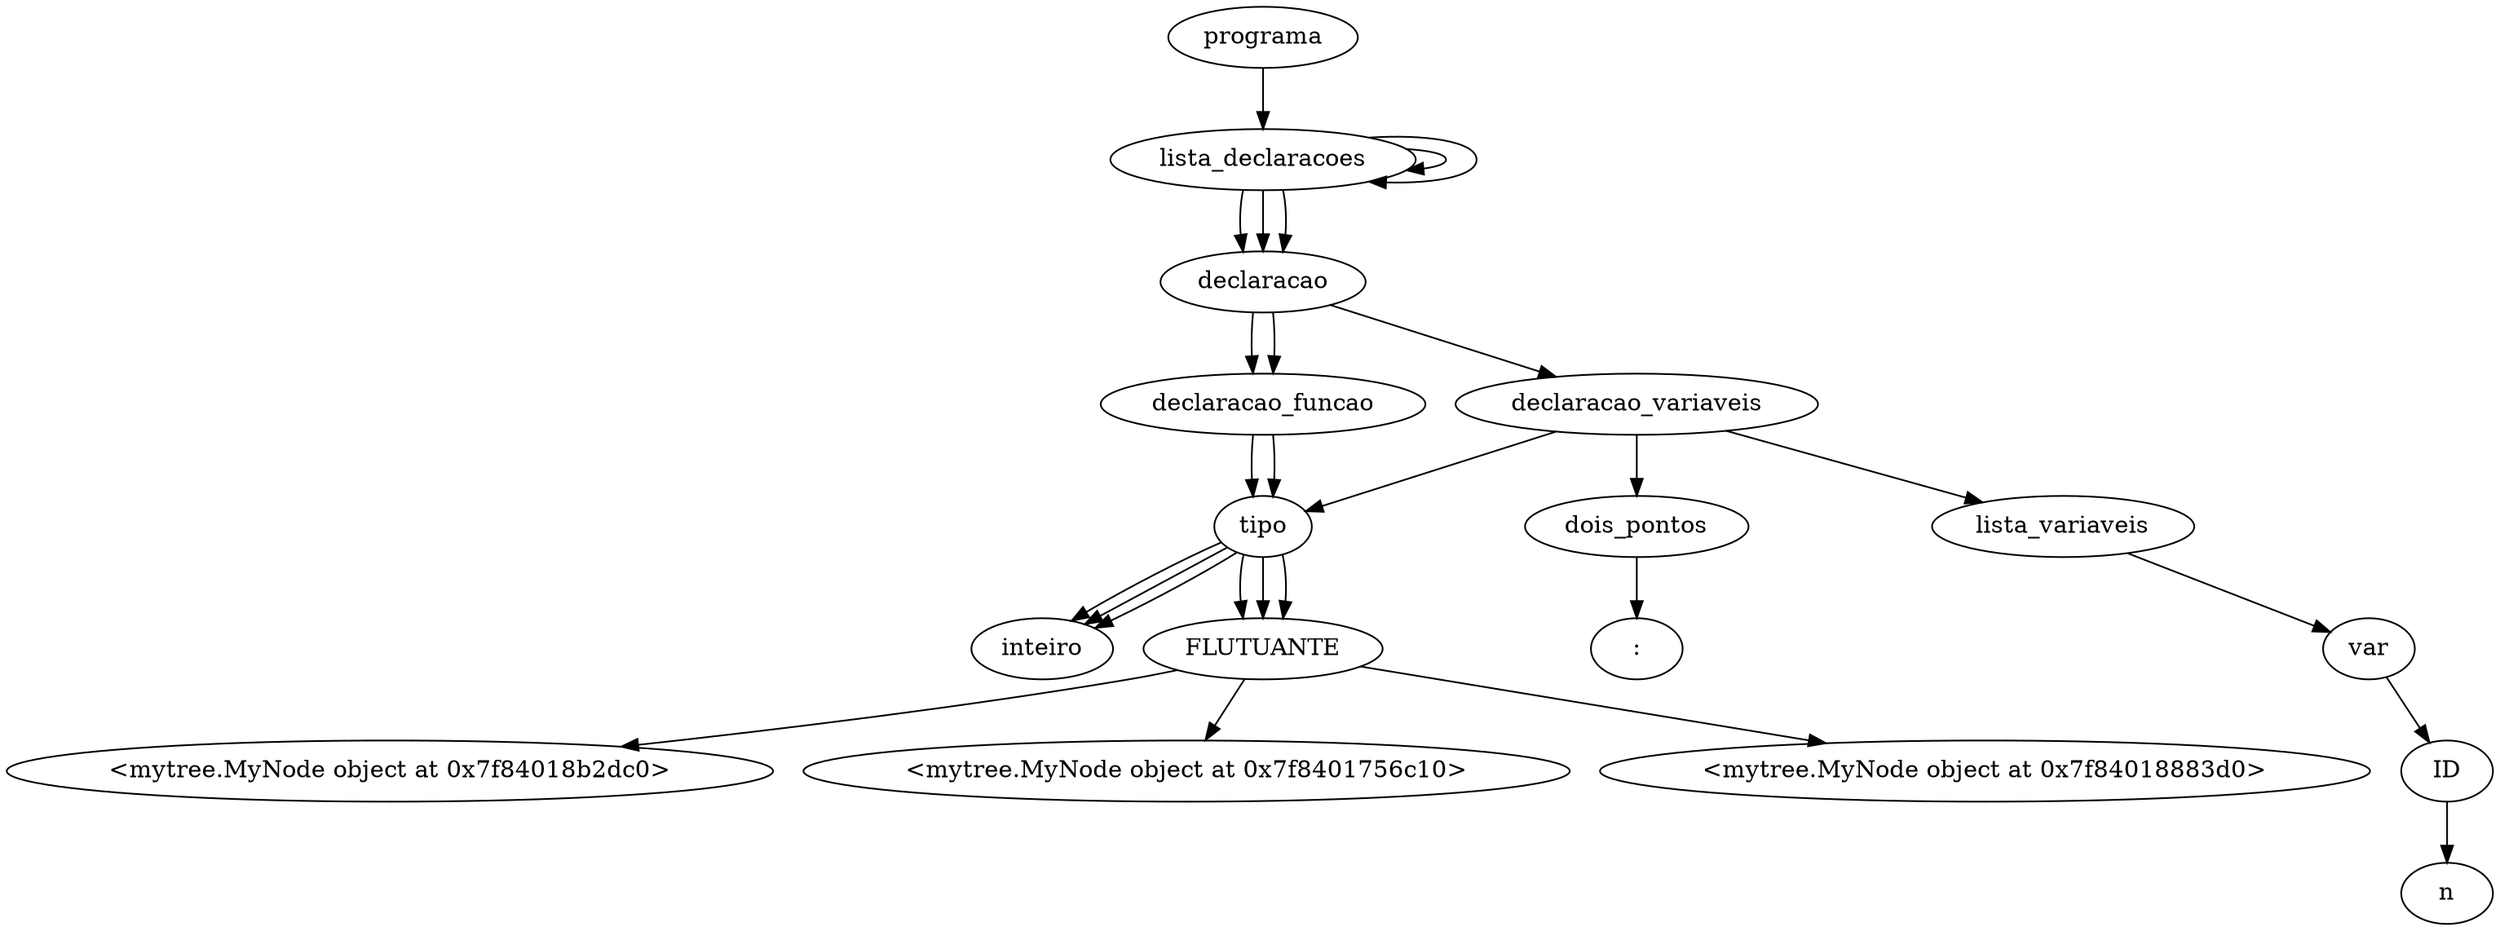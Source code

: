 digraph tree {
    "programa";
    "lista_declaracoes";
    "lista_declaracoes";
    "lista_declaracoes";
    "declaracao";
    "declaracao_variaveis";
    "tipo";
    "inteiro";
    "FLUTUANTE";
    "<mytree.MyNode object at 0x7f84018b2dc0>";
    "dois_pontos";
    ":";
    "lista_variaveis";
    "var";
    "ID";
    "n";
    "declaracao";
    "declaracao_funcao";
    "tipo";
    "inteiro";
    "FLUTUANTE";
    "<mytree.MyNode object at 0x7f8401756c10>";
    "declaracao";
    "declaracao_funcao";
    "tipo";
    "inteiro";
    "FLUTUANTE";
    "<mytree.MyNode object at 0x7f84018883d0>";
    "programa" -> "lista_declaracoes";
    "lista_declaracoes" -> "lista_declaracoes";
    "lista_declaracoes" -> "declaracao";
    "lista_declaracoes" -> "lista_declaracoes";
    "lista_declaracoes" -> "declaracao";
    "lista_declaracoes" -> "declaracao";
    "declaracao" -> "declaracao_variaveis";
    "declaracao_variaveis" -> "tipo";
    "declaracao_variaveis" -> "dois_pontos";
    "declaracao_variaveis" -> "lista_variaveis";
    "tipo" -> "inteiro";
    "tipo" -> "FLUTUANTE";
    "FLUTUANTE" -> "<mytree.MyNode object at 0x7f84018b2dc0>";
    "dois_pontos" -> ":";
    "lista_variaveis" -> "var";
    "var" -> "ID";
    "ID" -> "n";
    "declaracao" -> "declaracao_funcao";
    "declaracao_funcao" -> "tipo";
    "tipo" -> "inteiro";
    "tipo" -> "FLUTUANTE";
    "FLUTUANTE" -> "<mytree.MyNode object at 0x7f8401756c10>";
    "declaracao" -> "declaracao_funcao";
    "declaracao_funcao" -> "tipo";
    "tipo" -> "inteiro";
    "tipo" -> "FLUTUANTE";
    "FLUTUANTE" -> "<mytree.MyNode object at 0x7f84018883d0>";
}
